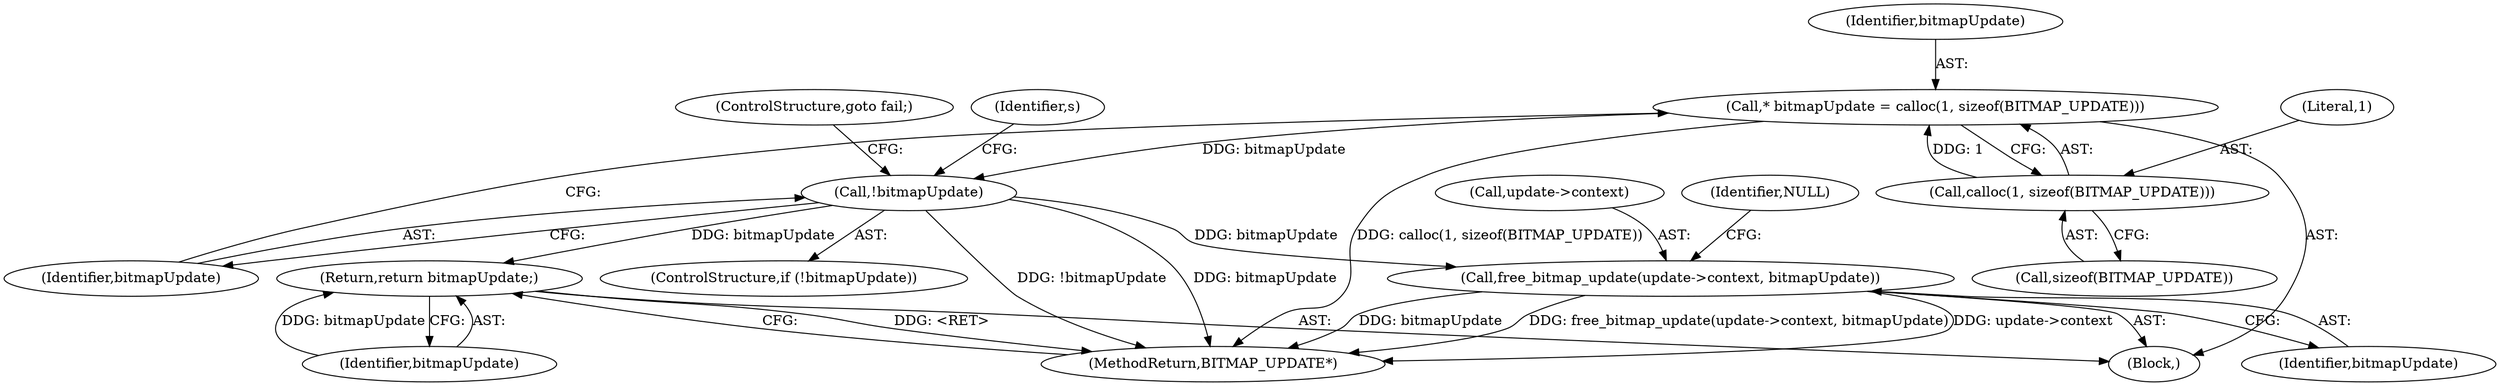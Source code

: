 digraph "0_FreeRDP_445a5a42c500ceb80f8fa7f2c11f3682538033f3@API" {
"1000108" [label="(Call,* bitmapUpdate = calloc(1, sizeof(BITMAP_UPDATE)))"];
"1000110" [label="(Call,calloc(1, sizeof(BITMAP_UPDATE)))"];
"1000115" [label="(Call,!bitmapUpdate)"];
"1000223" [label="(Return,return bitmapUpdate;)"];
"1000226" [label="(Call,free_bitmap_update(update->context, bitmapUpdate))"];
"1000230" [label="(Identifier,bitmapUpdate)"];
"1000115" [label="(Call,!bitmapUpdate)"];
"1000226" [label="(Call,free_bitmap_update(update->context, bitmapUpdate))"];
"1000233" [label="(MethodReturn,BITMAP_UPDATE*)"];
"1000111" [label="(Literal,1)"];
"1000109" [label="(Identifier,bitmapUpdate)"];
"1000114" [label="(ControlStructure,if (!bitmapUpdate))"];
"1000117" [label="(ControlStructure,goto fail;)"];
"1000224" [label="(Identifier,bitmapUpdate)"];
"1000110" [label="(Call,calloc(1, sizeof(BITMAP_UPDATE)))"];
"1000105" [label="(Block,)"];
"1000112" [label="(Call,sizeof(BITMAP_UPDATE))"];
"1000227" [label="(Call,update->context)"];
"1000121" [label="(Identifier,s)"];
"1000232" [label="(Identifier,NULL)"];
"1000108" [label="(Call,* bitmapUpdate = calloc(1, sizeof(BITMAP_UPDATE)))"];
"1000116" [label="(Identifier,bitmapUpdate)"];
"1000223" [label="(Return,return bitmapUpdate;)"];
"1000108" -> "1000105"  [label="AST: "];
"1000108" -> "1000110"  [label="CFG: "];
"1000109" -> "1000108"  [label="AST: "];
"1000110" -> "1000108"  [label="AST: "];
"1000116" -> "1000108"  [label="CFG: "];
"1000108" -> "1000233"  [label="DDG: calloc(1, sizeof(BITMAP_UPDATE))"];
"1000110" -> "1000108"  [label="DDG: 1"];
"1000108" -> "1000115"  [label="DDG: bitmapUpdate"];
"1000110" -> "1000112"  [label="CFG: "];
"1000111" -> "1000110"  [label="AST: "];
"1000112" -> "1000110"  [label="AST: "];
"1000115" -> "1000114"  [label="AST: "];
"1000115" -> "1000116"  [label="CFG: "];
"1000116" -> "1000115"  [label="AST: "];
"1000117" -> "1000115"  [label="CFG: "];
"1000121" -> "1000115"  [label="CFG: "];
"1000115" -> "1000233"  [label="DDG: !bitmapUpdate"];
"1000115" -> "1000233"  [label="DDG: bitmapUpdate"];
"1000115" -> "1000223"  [label="DDG: bitmapUpdate"];
"1000115" -> "1000226"  [label="DDG: bitmapUpdate"];
"1000223" -> "1000105"  [label="AST: "];
"1000223" -> "1000224"  [label="CFG: "];
"1000224" -> "1000223"  [label="AST: "];
"1000233" -> "1000223"  [label="CFG: "];
"1000223" -> "1000233"  [label="DDG: <RET>"];
"1000224" -> "1000223"  [label="DDG: bitmapUpdate"];
"1000226" -> "1000105"  [label="AST: "];
"1000226" -> "1000230"  [label="CFG: "];
"1000227" -> "1000226"  [label="AST: "];
"1000230" -> "1000226"  [label="AST: "];
"1000232" -> "1000226"  [label="CFG: "];
"1000226" -> "1000233"  [label="DDG: free_bitmap_update(update->context, bitmapUpdate)"];
"1000226" -> "1000233"  [label="DDG: update->context"];
"1000226" -> "1000233"  [label="DDG: bitmapUpdate"];
}
